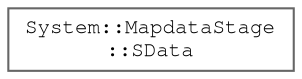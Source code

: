 digraph "Graphical Class Hierarchy"
{
 // LATEX_PDF_SIZE
  bgcolor="transparent";
  edge [fontname=FreeMono,fontsize=10,labelfontname=FreeMono,labelfontsize=10];
  node [fontname=FreeMono,fontsize=10,shape=box,height=0.2,width=0.4];
  rankdir="LR";
  Node0 [label="System::MapdataStage\l::SData",height=0.2,width=0.4,color="grey40", fillcolor="white", style="filled",URL="$class_system_1_1_mapdata_stage.html#struct_system_1_1_mapdata_stage_1_1_s_data",tooltip=" "];
}
